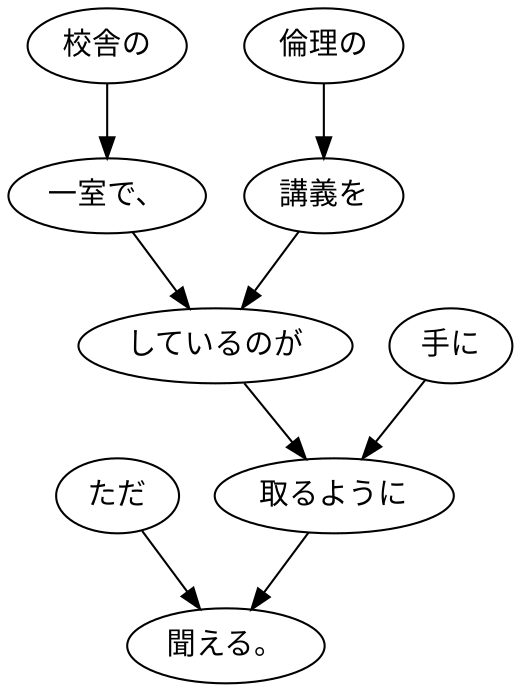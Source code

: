 digraph graph4993 {
	node0 [label="ただ"];
	node1 [label="校舎の"];
	node2 [label="一室で、"];
	node3 [label="倫理の"];
	node4 [label="講義を"];
	node5 [label="しているのが"];
	node6 [label="手に"];
	node7 [label="取るように"];
	node8 [label="聞える。"];
	node0 -> node8;
	node1 -> node2;
	node2 -> node5;
	node3 -> node4;
	node4 -> node5;
	node5 -> node7;
	node6 -> node7;
	node7 -> node8;
}
